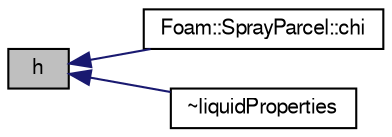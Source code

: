 digraph "h"
{
  bgcolor="transparent";
  edge [fontname="FreeSans",fontsize="10",labelfontname="FreeSans",labelfontsize="10"];
  node [fontname="FreeSans",fontsize="10",shape=record];
  rankdir="LR";
  Node513 [label="h",height=0.2,width=0.4,color="black", fillcolor="grey75", style="filled", fontcolor="black"];
  Node513 -> Node514 [dir="back",color="midnightblue",fontsize="10",style="solid",fontname="FreeSans"];
  Node514 [label="Foam::SprayParcel::chi",height=0.2,width=0.4,color="black",URL="$a24534.html#a8de5b1fcaf51563453f97293aa5e7e93"];
  Node513 -> Node515 [dir="back",color="midnightblue",fontsize="10",style="solid",fontname="FreeSans"];
  Node515 [label="~liquidProperties",height=0.2,width=0.4,color="black",URL="$a29954.html#aeae3a2914413bd2fa49246f6f512af62",tooltip="Destructor. "];
}
